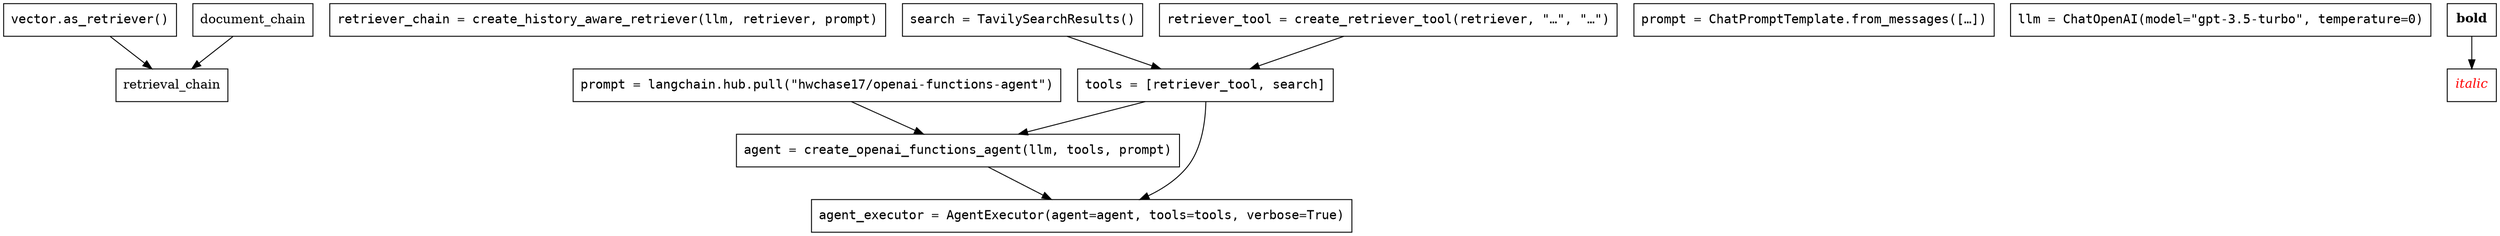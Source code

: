 // pkill okular ; dot quickstart.dot -Tpdf -oquickstart-dependency.pdf && xdg-open quickstart-dependency.pdf

digraph {

  node [shape=box]


  retriever       [ label=<<font face="courier">vector.as_retriever()</font>>]
  retriever_chain [ label=<<font face="courier">retriever_chain = create_history_aware_retriever(llm, retriever, prompt)</font>>]
  search          [ label=<<font face="courier">search = TavilySearchResults()</font>>]
  retriever_tool  [ label=<<font face="courier">retriever_tool = create_retriever_tool(retriever, "…", "…")</font>>]
  tools           [ label=<<font face="courier">tools = [retriever_tool, search]</font>> ]
  prompt_         [ label=<<font face="courier">prompt = ChatPromptTemplate.from_messages([…])</font>> ]
  prompt          [ label=<<font face="courier">prompt = langchain.hub.pull("hwchase17/openai-functions-agent")</font>> ]
  llm             [ label=<<font face="courier">llm = ChatOpenAI(model="gpt-3.5-turbo", temperature=0)</font>> ]
  agent           [ label=<<font face="courier">agent = create_openai_functions_agent(llm, tools, prompt)</font>> ]
  agent_executor  [ label=<<font face="courier">agent_executor = AgentExecutor(agent=agent, tools=tools, verbose=True)</font>> ]

  retriever -> retrieval_chain
  document_chain -> retrieval_chain
  search -> tools
  retriever_tool -> tools
  tools -> agent
  tools -> agent_executor
  prompt -> agent
  agent -> agent_executor


  b [ label=<<b>bold</b>> ]
  i [ label=<<i><font color='red'>italic</font></i>>]

  b -> i

}
